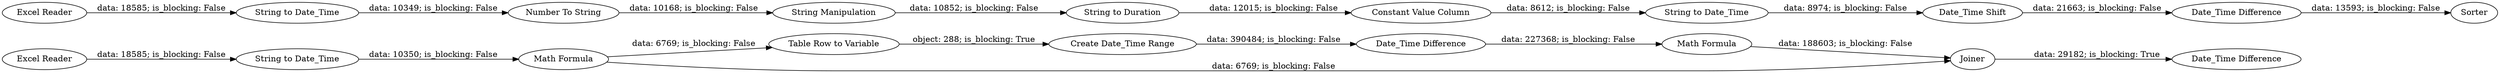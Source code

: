 digraph {
	"-563315267034331700_14" [label="Excel Reader"]
	"-563315267034331700_2" [label="String to Duration"]
	"-563315267034331700_31" [label="Date_Time Difference"]
	"-563315267034331700_28" [label="Date_Time Difference"]
	"-563315267034331700_1" [label="Excel Reader"]
	"-563315267034331700_33" [label=Sorter]
	"-563315267034331700_23" [label="Table Row to Variable"]
	"-563315267034331700_6" [label="Constant Value Column"]
	"-563315267034331700_3" [label="Number To String"]
	"-563315267034331700_5" [label="Date_Time Shift"]
	"-563315267034331700_13" [label="String to Date_Time"]
	"-563315267034331700_34" [label="Date_Time Difference"]
	"-563315267034331700_7" [label="String to Date_Time"]
	"-563315267034331700_24" [label="Create Date_Time Range"]
	"-563315267034331700_30" [label=Joiner]
	"-563315267034331700_4" [label="String Manipulation"]
	"-563315267034331700_22" [label="Math Formula"]
	"-563315267034331700_29" [label="Math Formula"]
	"-563315267034331700_26" [label="String to Date_Time"]
	"-563315267034331700_4" -> "-563315267034331700_2" [label="data: 10852; is_blocking: False"]
	"-563315267034331700_7" -> "-563315267034331700_5" [label="data: 8974; is_blocking: False"]
	"-563315267034331700_6" -> "-563315267034331700_7" [label="data: 8612; is_blocking: False"]
	"-563315267034331700_5" -> "-563315267034331700_34" [label="data: 21663; is_blocking: False"]
	"-563315267034331700_1" -> "-563315267034331700_13" [label="data: 18585; is_blocking: False"]
	"-563315267034331700_14" -> "-563315267034331700_26" [label="data: 18585; is_blocking: False"]
	"-563315267034331700_22" -> "-563315267034331700_23" [label="data: 6769; is_blocking: False"]
	"-563315267034331700_3" -> "-563315267034331700_4" [label="data: 10168; is_blocking: False"]
	"-563315267034331700_28" -> "-563315267034331700_29" [label="data: 227368; is_blocking: False"]
	"-563315267034331700_23" -> "-563315267034331700_24" [label="object: 288; is_blocking: True"]
	"-563315267034331700_26" -> "-563315267034331700_22" [label="data: 10350; is_blocking: False"]
	"-563315267034331700_29" -> "-563315267034331700_30" [label="data: 188603; is_blocking: False"]
	"-563315267034331700_13" -> "-563315267034331700_3" [label="data: 10349; is_blocking: False"]
	"-563315267034331700_2" -> "-563315267034331700_6" [label="data: 12015; is_blocking: False"]
	"-563315267034331700_24" -> "-563315267034331700_28" [label="data: 390484; is_blocking: False"]
	"-563315267034331700_34" -> "-563315267034331700_33" [label="data: 13593; is_blocking: False"]
	"-563315267034331700_22" -> "-563315267034331700_30" [label="data: 6769; is_blocking: False"]
	"-563315267034331700_30" -> "-563315267034331700_31" [label="data: 29182; is_blocking: True"]
	rankdir=LR
}

